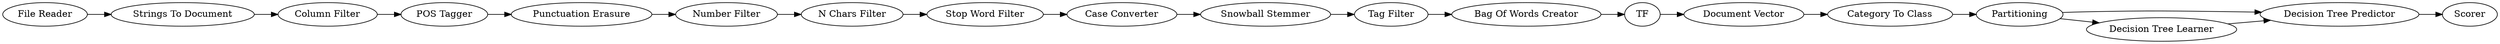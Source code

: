 digraph {
	"3442436704864902622_297" [label="Stop Word Filter"]
	"3442436704864902622_293" [label="POS Tagger"]
	"3442436704864902622_12" [label=TF]
	"3442436704864902622_296" [label="Document Vector"]
	"3442436704864902622_279" [label="Decision Tree Predictor"]
	"3442436704864902622_30" [label="Number Filter"]
	"3442436704864902622_34" [label="Snowball Stemmer"]
	"3442436704864902622_277" [label=Partitioning]
	"3442436704864902622_7" [label="Strings To Document"]
	"3442436704864902622_6" [label="Column Filter"]
	"3442436704864902622_291" [label="Decision Tree Learner"]
	"3442436704864902622_33" [label="Case Converter"]
	"3442436704864902622_35" [label="Tag Filter"]
	"3442436704864902622_280" [label=Scorer]
	"3442436704864902622_275" [label="Category To Class"]
	"3442436704864902622_36" [label="Bag Of Words Creator"]
	"3442436704864902622_29" [label="Punctuation Erasure"]
	"3442436704864902622_289" [label="File Reader"]
	"3442436704864902622_31" [label="N Chars Filter"]
	"3442436704864902622_277" -> "3442436704864902622_279"
	"3442436704864902622_275" -> "3442436704864902622_277"
	"3442436704864902622_30" -> "3442436704864902622_31"
	"3442436704864902622_35" -> "3442436704864902622_36"
	"3442436704864902622_12" -> "3442436704864902622_296"
	"3442436704864902622_33" -> "3442436704864902622_34"
	"3442436704864902622_31" -> "3442436704864902622_297"
	"3442436704864902622_29" -> "3442436704864902622_30"
	"3442436704864902622_293" -> "3442436704864902622_29"
	"3442436704864902622_279" -> "3442436704864902622_280"
	"3442436704864902622_6" -> "3442436704864902622_293"
	"3442436704864902622_7" -> "3442436704864902622_6"
	"3442436704864902622_291" -> "3442436704864902622_279"
	"3442436704864902622_36" -> "3442436704864902622_12"
	"3442436704864902622_289" -> "3442436704864902622_7"
	"3442436704864902622_297" -> "3442436704864902622_33"
	"3442436704864902622_34" -> "3442436704864902622_35"
	"3442436704864902622_277" -> "3442436704864902622_291"
	"3442436704864902622_296" -> "3442436704864902622_275"
	rankdir=LR
}
